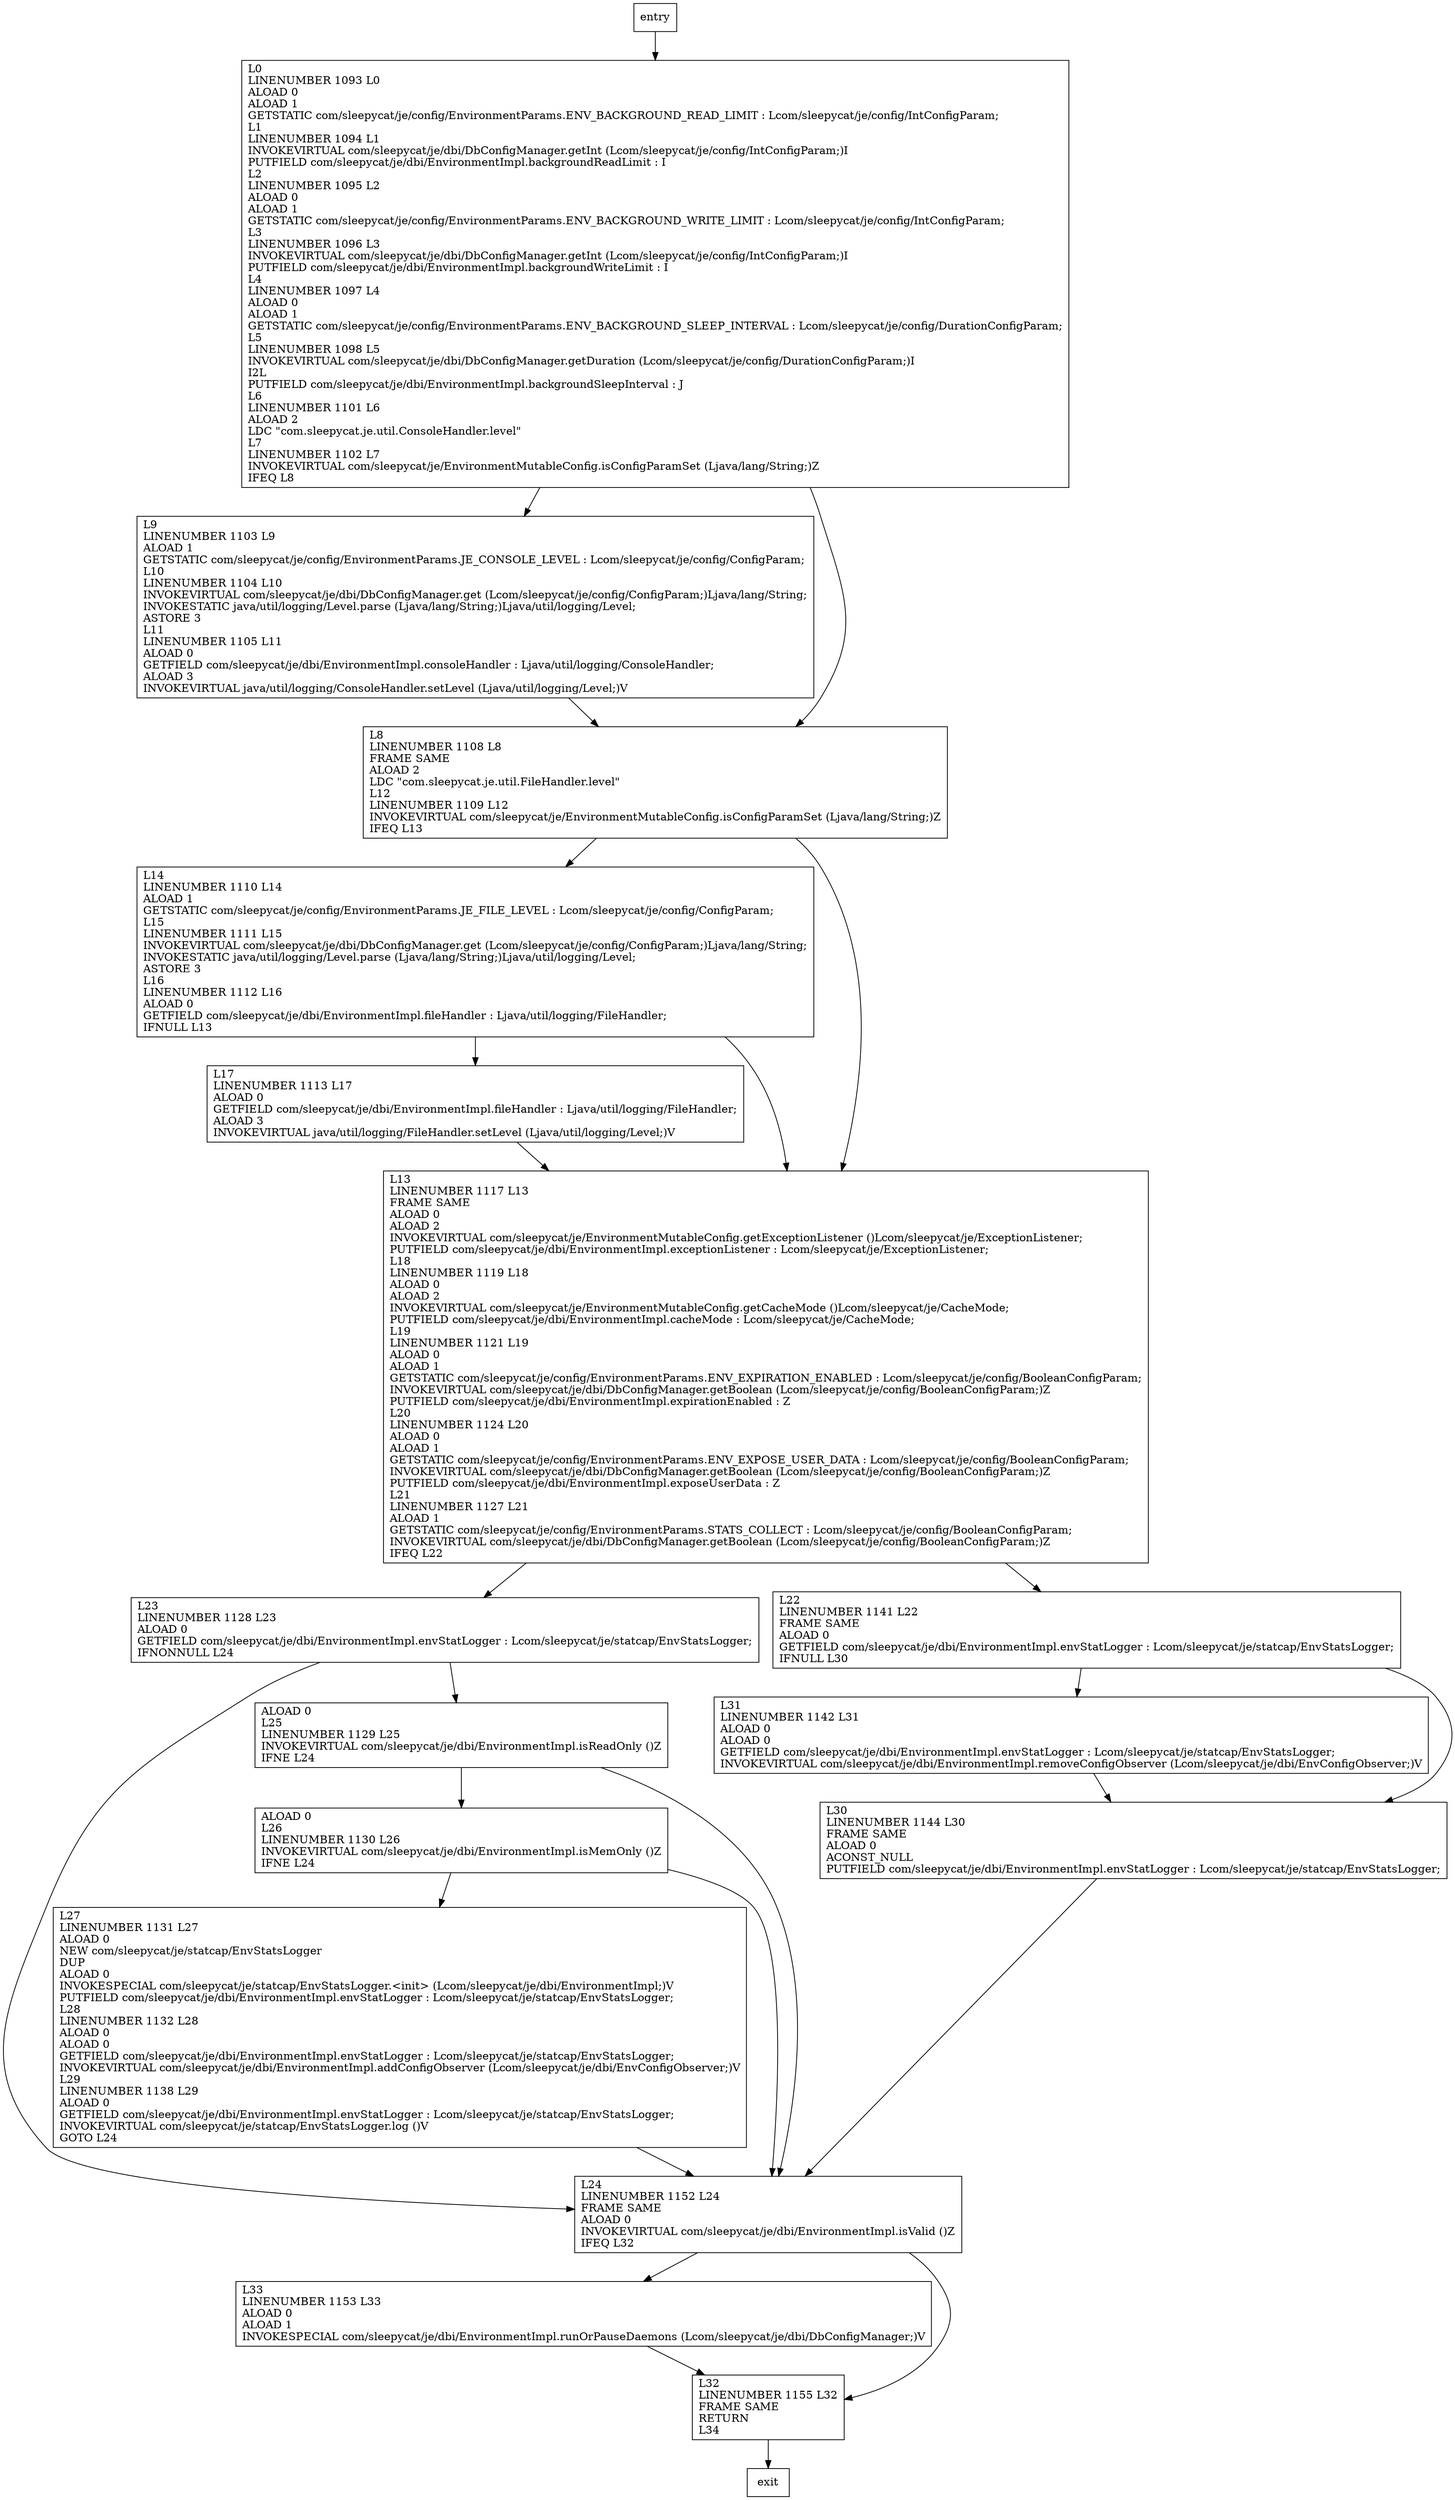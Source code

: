 digraph envConfigUpdate {
node [shape=record];
480101466 [label="L27\lLINENUMBER 1131 L27\lALOAD 0\lNEW com/sleepycat/je/statcap/EnvStatsLogger\lDUP\lALOAD 0\lINVOKESPECIAL com/sleepycat/je/statcap/EnvStatsLogger.\<init\> (Lcom/sleepycat/je/dbi/EnvironmentImpl;)V\lPUTFIELD com/sleepycat/je/dbi/EnvironmentImpl.envStatLogger : Lcom/sleepycat/je/statcap/EnvStatsLogger;\lL28\lLINENUMBER 1132 L28\lALOAD 0\lALOAD 0\lGETFIELD com/sleepycat/je/dbi/EnvironmentImpl.envStatLogger : Lcom/sleepycat/je/statcap/EnvStatsLogger;\lINVOKEVIRTUAL com/sleepycat/je/dbi/EnvironmentImpl.addConfigObserver (Lcom/sleepycat/je/dbi/EnvConfigObserver;)V\lL29\lLINENUMBER 1138 L29\lALOAD 0\lGETFIELD com/sleepycat/je/dbi/EnvironmentImpl.envStatLogger : Lcom/sleepycat/je/statcap/EnvStatsLogger;\lINVOKEVIRTUAL com/sleepycat/je/statcap/EnvStatsLogger.log ()V\lGOTO L24\l"];
566973858 [label="L9\lLINENUMBER 1103 L9\lALOAD 1\lGETSTATIC com/sleepycat/je/config/EnvironmentParams.JE_CONSOLE_LEVEL : Lcom/sleepycat/je/config/ConfigParam;\lL10\lLINENUMBER 1104 L10\lINVOKEVIRTUAL com/sleepycat/je/dbi/DbConfigManager.get (Lcom/sleepycat/je/config/ConfigParam;)Ljava/lang/String;\lINVOKESTATIC java/util/logging/Level.parse (Ljava/lang/String;)Ljava/util/logging/Level;\lASTORE 3\lL11\lLINENUMBER 1105 L11\lALOAD 0\lGETFIELD com/sleepycat/je/dbi/EnvironmentImpl.consoleHandler : Ljava/util/logging/ConsoleHandler;\lALOAD 3\lINVOKEVIRTUAL java/util/logging/ConsoleHandler.setLevel (Ljava/util/logging/Level;)V\l"];
1649233747 [label="L17\lLINENUMBER 1113 L17\lALOAD 0\lGETFIELD com/sleepycat/je/dbi/EnvironmentImpl.fileHandler : Ljava/util/logging/FileHandler;\lALOAD 3\lINVOKEVIRTUAL java/util/logging/FileHandler.setLevel (Ljava/util/logging/Level;)V\l"];
1891190948 [label="L33\lLINENUMBER 1153 L33\lALOAD 0\lALOAD 1\lINVOKESPECIAL com/sleepycat/je/dbi/EnvironmentImpl.runOrPauseDaemons (Lcom/sleepycat/je/dbi/DbConfigManager;)V\l"];
1179397941 [label="L14\lLINENUMBER 1110 L14\lALOAD 1\lGETSTATIC com/sleepycat/je/config/EnvironmentParams.JE_FILE_LEVEL : Lcom/sleepycat/je/config/ConfigParam;\lL15\lLINENUMBER 1111 L15\lINVOKEVIRTUAL com/sleepycat/je/dbi/DbConfigManager.get (Lcom/sleepycat/je/config/ConfigParam;)Ljava/lang/String;\lINVOKESTATIC java/util/logging/Level.parse (Ljava/lang/String;)Ljava/util/logging/Level;\lASTORE 3\lL16\lLINENUMBER 1112 L16\lALOAD 0\lGETFIELD com/sleepycat/je/dbi/EnvironmentImpl.fileHandler : Ljava/util/logging/FileHandler;\lIFNULL L13\l"];
853882565 [label="ALOAD 0\lL26\lLINENUMBER 1130 L26\lINVOKEVIRTUAL com/sleepycat/je/dbi/EnvironmentImpl.isMemOnly ()Z\lIFNE L24\l"];
562137045 [label="L0\lLINENUMBER 1093 L0\lALOAD 0\lALOAD 1\lGETSTATIC com/sleepycat/je/config/EnvironmentParams.ENV_BACKGROUND_READ_LIMIT : Lcom/sleepycat/je/config/IntConfigParam;\lL1\lLINENUMBER 1094 L1\lINVOKEVIRTUAL com/sleepycat/je/dbi/DbConfigManager.getInt (Lcom/sleepycat/je/config/IntConfigParam;)I\lPUTFIELD com/sleepycat/je/dbi/EnvironmentImpl.backgroundReadLimit : I\lL2\lLINENUMBER 1095 L2\lALOAD 0\lALOAD 1\lGETSTATIC com/sleepycat/je/config/EnvironmentParams.ENV_BACKGROUND_WRITE_LIMIT : Lcom/sleepycat/je/config/IntConfigParam;\lL3\lLINENUMBER 1096 L3\lINVOKEVIRTUAL com/sleepycat/je/dbi/DbConfigManager.getInt (Lcom/sleepycat/je/config/IntConfigParam;)I\lPUTFIELD com/sleepycat/je/dbi/EnvironmentImpl.backgroundWriteLimit : I\lL4\lLINENUMBER 1097 L4\lALOAD 0\lALOAD 1\lGETSTATIC com/sleepycat/je/config/EnvironmentParams.ENV_BACKGROUND_SLEEP_INTERVAL : Lcom/sleepycat/je/config/DurationConfigParam;\lL5\lLINENUMBER 1098 L5\lINVOKEVIRTUAL com/sleepycat/je/dbi/DbConfigManager.getDuration (Lcom/sleepycat/je/config/DurationConfigParam;)I\lI2L\lPUTFIELD com/sleepycat/je/dbi/EnvironmentImpl.backgroundSleepInterval : J\lL6\lLINENUMBER 1101 L6\lALOAD 2\lLDC \"com.sleepycat.je.util.ConsoleHandler.level\"\lL7\lLINENUMBER 1102 L7\lINVOKEVIRTUAL com/sleepycat/je/EnvironmentMutableConfig.isConfigParamSet (Ljava/lang/String;)Z\lIFEQ L8\l"];
1802573841 [label="L31\lLINENUMBER 1142 L31\lALOAD 0\lALOAD 0\lGETFIELD com/sleepycat/je/dbi/EnvironmentImpl.envStatLogger : Lcom/sleepycat/je/statcap/EnvStatsLogger;\lINVOKEVIRTUAL com/sleepycat/je/dbi/EnvironmentImpl.removeConfigObserver (Lcom/sleepycat/je/dbi/EnvConfigObserver;)V\l"];
1809756852 [label="L13\lLINENUMBER 1117 L13\lFRAME SAME\lALOAD 0\lALOAD 2\lINVOKEVIRTUAL com/sleepycat/je/EnvironmentMutableConfig.getExceptionListener ()Lcom/sleepycat/je/ExceptionListener;\lPUTFIELD com/sleepycat/je/dbi/EnvironmentImpl.exceptionListener : Lcom/sleepycat/je/ExceptionListener;\lL18\lLINENUMBER 1119 L18\lALOAD 0\lALOAD 2\lINVOKEVIRTUAL com/sleepycat/je/EnvironmentMutableConfig.getCacheMode ()Lcom/sleepycat/je/CacheMode;\lPUTFIELD com/sleepycat/je/dbi/EnvironmentImpl.cacheMode : Lcom/sleepycat/je/CacheMode;\lL19\lLINENUMBER 1121 L19\lALOAD 0\lALOAD 1\lGETSTATIC com/sleepycat/je/config/EnvironmentParams.ENV_EXPIRATION_ENABLED : Lcom/sleepycat/je/config/BooleanConfigParam;\lINVOKEVIRTUAL com/sleepycat/je/dbi/DbConfigManager.getBoolean (Lcom/sleepycat/je/config/BooleanConfigParam;)Z\lPUTFIELD com/sleepycat/je/dbi/EnvironmentImpl.expirationEnabled : Z\lL20\lLINENUMBER 1124 L20\lALOAD 0\lALOAD 1\lGETSTATIC com/sleepycat/je/config/EnvironmentParams.ENV_EXPOSE_USER_DATA : Lcom/sleepycat/je/config/BooleanConfigParam;\lINVOKEVIRTUAL com/sleepycat/je/dbi/DbConfigManager.getBoolean (Lcom/sleepycat/je/config/BooleanConfigParam;)Z\lPUTFIELD com/sleepycat/je/dbi/EnvironmentImpl.exposeUserData : Z\lL21\lLINENUMBER 1127 L21\lALOAD 1\lGETSTATIC com/sleepycat/je/config/EnvironmentParams.STATS_COLLECT : Lcom/sleepycat/je/config/BooleanConfigParam;\lINVOKEVIRTUAL com/sleepycat/je/dbi/DbConfigManager.getBoolean (Lcom/sleepycat/je/config/BooleanConfigParam;)Z\lIFEQ L22\l"];
424702205 [label="L23\lLINENUMBER 1128 L23\lALOAD 0\lGETFIELD com/sleepycat/je/dbi/EnvironmentImpl.envStatLogger : Lcom/sleepycat/je/statcap/EnvStatsLogger;\lIFNONNULL L24\l"];
1380900194 [label="L8\lLINENUMBER 1108 L8\lFRAME SAME\lALOAD 2\lLDC \"com.sleepycat.je.util.FileHandler.level\"\lL12\lLINENUMBER 1109 L12\lINVOKEVIRTUAL com/sleepycat/je/EnvironmentMutableConfig.isConfigParamSet (Ljava/lang/String;)Z\lIFEQ L13\l"];
14094826 [label="L30\lLINENUMBER 1144 L30\lFRAME SAME\lALOAD 0\lACONST_NULL\lPUTFIELD com/sleepycat/je/dbi/EnvironmentImpl.envStatLogger : Lcom/sleepycat/je/statcap/EnvStatsLogger;\l"];
41217533 [label="L32\lLINENUMBER 1155 L32\lFRAME SAME\lRETURN\lL34\l"];
673737893 [label="L24\lLINENUMBER 1152 L24\lFRAME SAME\lALOAD 0\lINVOKEVIRTUAL com/sleepycat/je/dbi/EnvironmentImpl.isValid ()Z\lIFEQ L32\l"];
546801715 [label="ALOAD 0\lL25\lLINENUMBER 1129 L25\lINVOKEVIRTUAL com/sleepycat/je/dbi/EnvironmentImpl.isReadOnly ()Z\lIFNE L24\l"];
126171761 [label="L22\lLINENUMBER 1141 L22\lFRAME SAME\lALOAD 0\lGETFIELD com/sleepycat/je/dbi/EnvironmentImpl.envStatLogger : Lcom/sleepycat/je/statcap/EnvStatsLogger;\lIFNULL L30\l"];
entry;
exit;
480101466 -> 673737893
566973858 -> 1380900194
1649233747 -> 1809756852
1891190948 -> 41217533
1179397941 -> 1649233747
1179397941 -> 1809756852
853882565 -> 480101466
853882565 -> 673737893
562137045 -> 1380900194
562137045 -> 566973858
1802573841 -> 14094826
1809756852 -> 126171761
1809756852 -> 424702205
424702205 -> 673737893
424702205 -> 546801715
entry -> 562137045
1380900194 -> 1179397941
1380900194 -> 1809756852
14094826 -> 673737893
41217533 -> exit
673737893 -> 1891190948
673737893 -> 41217533
546801715 -> 853882565
546801715 -> 673737893
126171761 -> 14094826
126171761 -> 1802573841
}
